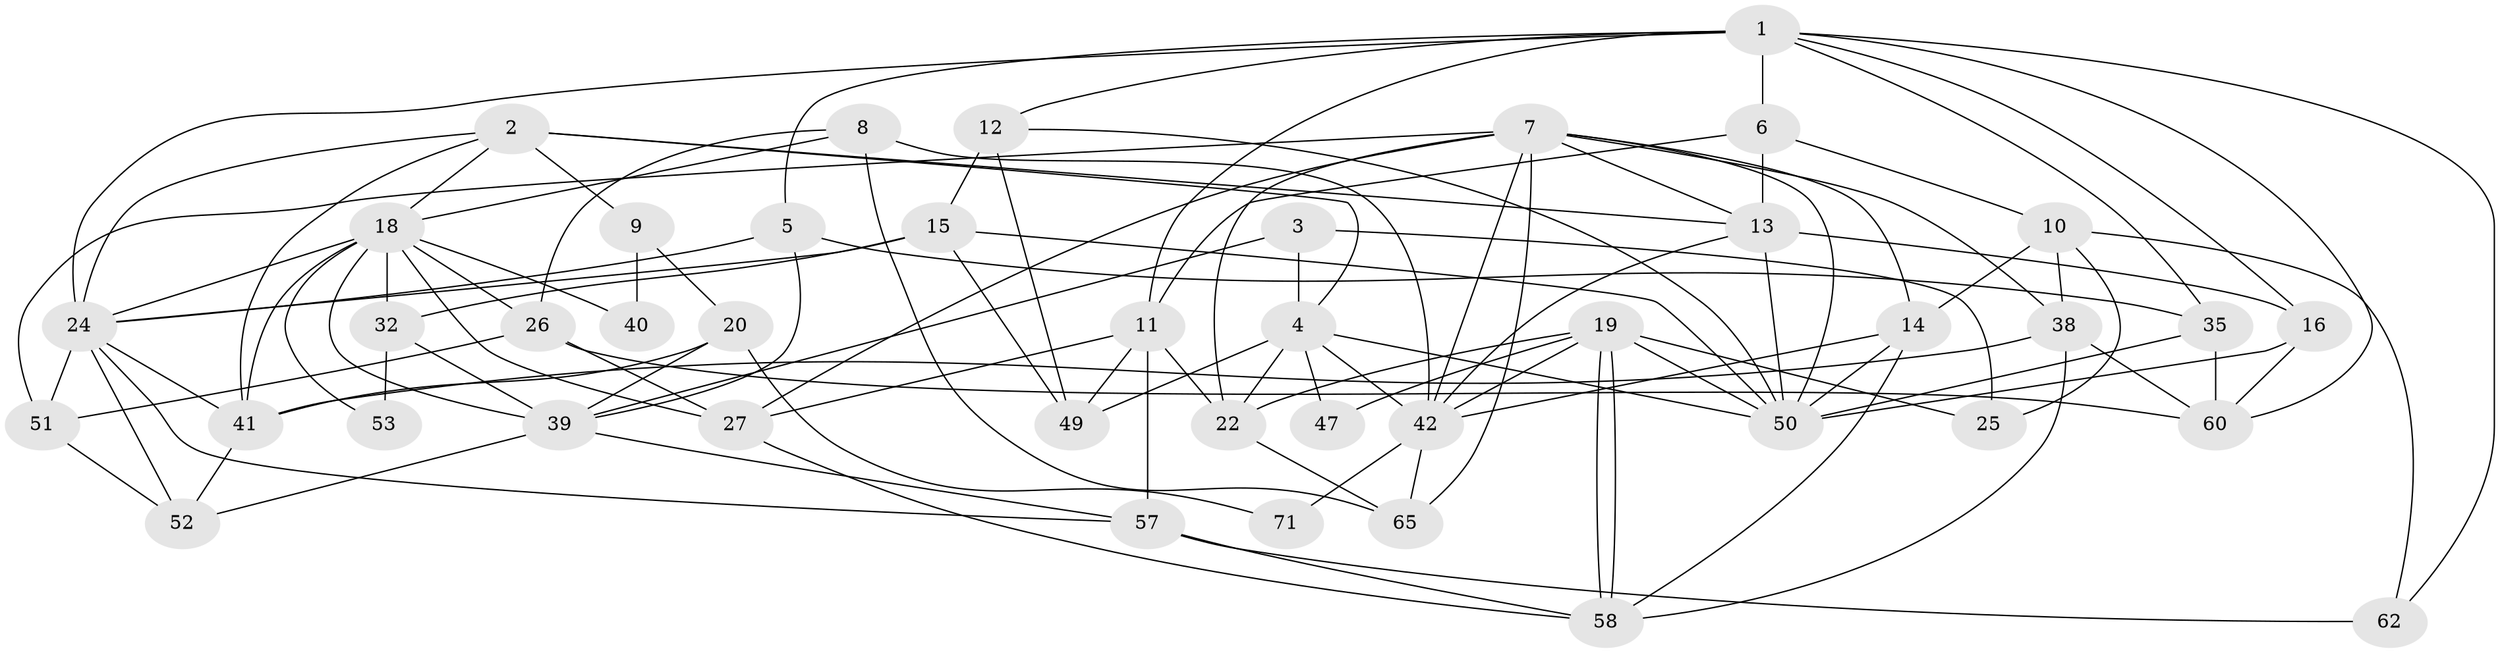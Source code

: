 // original degree distribution, {7: 0.041666666666666664, 3: 0.2638888888888889, 2: 0.125, 5: 0.1388888888888889, 4: 0.3194444444444444, 8: 0.013888888888888888, 6: 0.09722222222222222}
// Generated by graph-tools (version 1.1) at 2025/41/03/06/25 10:41:58]
// undirected, 43 vertices, 109 edges
graph export_dot {
graph [start="1"]
  node [color=gray90,style=filled];
  1 [super="+29"];
  2 [super="+64"];
  3 [super="+37"];
  4 [super="+28"];
  5 [super="+43"];
  6;
  7 [super="+45"];
  8;
  9 [super="+59"];
  10 [super="+48"];
  11 [super="+23"];
  12 [super="+17"];
  13 [super="+30"];
  14 [super="+31"];
  15 [super="+36"];
  16;
  18 [super="+21"];
  19 [super="+34"];
  20;
  22;
  24 [super="+70"];
  25;
  26 [super="+46"];
  27 [super="+33"];
  32 [super="+55"];
  35 [super="+72"];
  38;
  39 [super="+68"];
  40;
  41 [super="+44"];
  42 [super="+69"];
  47;
  49;
  50 [super="+54"];
  51 [super="+56"];
  52 [super="+61"];
  53;
  57 [super="+63"];
  58 [super="+66"];
  60;
  62;
  65 [super="+67"];
  71;
  1 -- 11;
  1 -- 62;
  1 -- 16;
  1 -- 60;
  1 -- 6;
  1 -- 12;
  1 -- 24;
  1 -- 35;
  1 -- 5;
  2 -- 13;
  2 -- 24;
  2 -- 9;
  2 -- 18;
  2 -- 4;
  2 -- 41;
  3 -- 25;
  3 -- 4;
  3 -- 39;
  4 -- 50;
  4 -- 49;
  4 -- 22;
  4 -- 42;
  4 -- 47;
  5 -- 35;
  5 -- 39;
  5 -- 24;
  6 -- 13;
  6 -- 11;
  6 -- 10;
  7 -- 38;
  7 -- 27;
  7 -- 42;
  7 -- 14;
  7 -- 50;
  7 -- 22;
  7 -- 51;
  7 -- 13;
  7 -- 65;
  8 -- 65;
  8 -- 42;
  8 -- 18;
  8 -- 26;
  9 -- 40 [weight=2];
  9 -- 20;
  10 -- 38;
  10 -- 62;
  10 -- 25;
  10 -- 14 [weight=2];
  11 -- 22;
  11 -- 49;
  11 -- 57;
  11 -- 27;
  12 -- 49;
  12 -- 15;
  12 -- 50;
  13 -- 42;
  13 -- 16;
  13 -- 50;
  14 -- 50;
  14 -- 42;
  14 -- 58;
  15 -- 32;
  15 -- 50;
  15 -- 24;
  15 -- 49;
  16 -- 60;
  16 -- 50;
  18 -- 40;
  18 -- 53;
  18 -- 27;
  18 -- 26;
  18 -- 24;
  18 -- 32;
  18 -- 39 [weight=2];
  18 -- 41;
  19 -- 50;
  19 -- 58;
  19 -- 58;
  19 -- 22;
  19 -- 25;
  19 -- 42;
  19 -- 47;
  20 -- 71;
  20 -- 39;
  20 -- 41;
  22 -- 65;
  24 -- 51;
  24 -- 52;
  24 -- 57;
  24 -- 41;
  26 -- 60;
  26 -- 51;
  26 -- 27;
  27 -- 58;
  32 -- 53;
  32 -- 39;
  35 -- 50;
  35 -- 60;
  38 -- 60;
  38 -- 41;
  38 -- 58;
  39 -- 57;
  39 -- 52;
  41 -- 52;
  42 -- 71;
  42 -- 65;
  51 -- 52;
  57 -- 62;
  57 -- 58;
}
